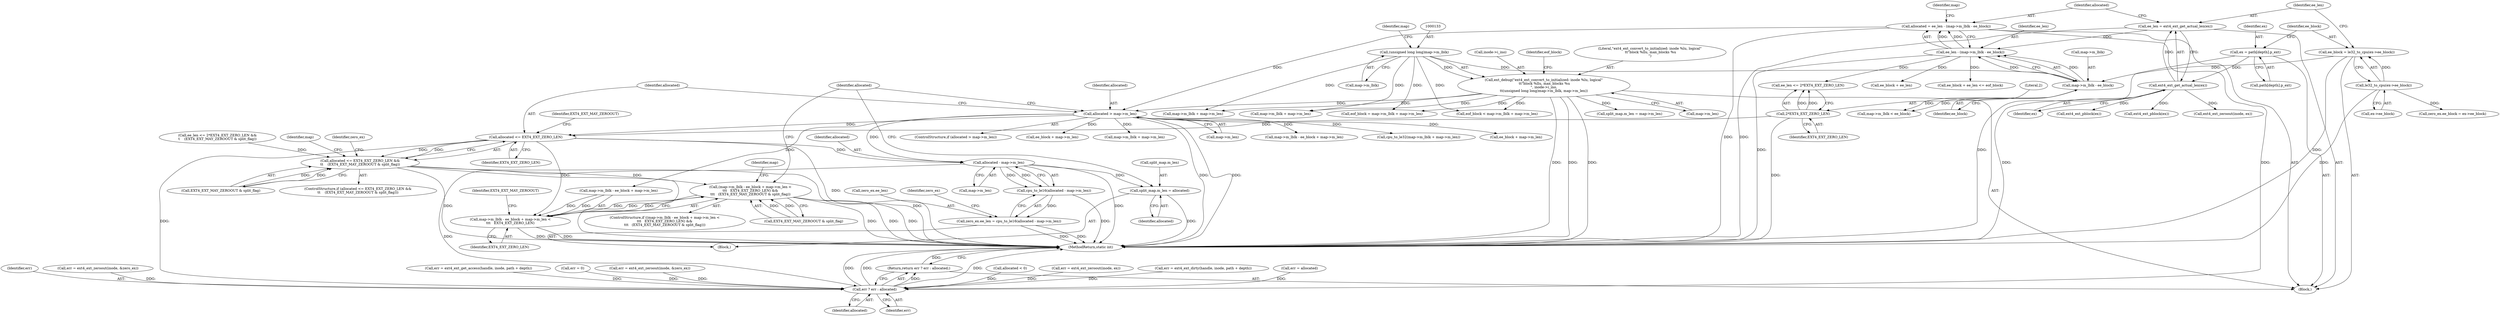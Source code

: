 digraph "0_linux_667eff35a1f56fa74ce98a0c7c29a40adc1ba4e3@API" {
"1000292" [label="(Call,allocated <= EXT4_EXT_ZERO_LEN)"];
"1000284" [label="(Call,allocated > map->m_len)"];
"1000199" [label="(Call,allocated = ee_len - (map->m_lblk - ee_block))"];
"1000201" [label="(Call,ee_len - (map->m_lblk - ee_block))"];
"1000195" [label="(Call,ee_len = ext4_ext_get_actual_len(ex))"];
"1000197" [label="(Call,ext4_ext_get_actual_len(ex))"];
"1000182" [label="(Call,ex = path[depth].p_ext)"];
"1000203" [label="(Call,map->m_lblk - ee_block)"];
"1000132" [label="(Call,(unsigned long long)map->m_lblk)"];
"1000189" [label="(Call,ee_block = le32_to_cpu(ex->ee_block))"];
"1000191" [label="(Call,le32_to_cpu(ex->ee_block))"];
"1000127" [label="(Call,ext_debug(\"ext4_ext_convert_to_initialized: inode %lu, logical\"\n \t\t\"block %llu, max_blocks %u\n\", inode->i_ino,\n\t\t(unsigned long long)map->m_lblk, map->m_len))"];
"1000228" [label="(Call,2*EXT4_EXT_ZERO_LEN)"];
"1000291" [label="(Call,allocated <= EXT4_EXT_ZERO_LEN &&\n\t\t    (EXT4_EXT_MAY_ZEROOUT & split_flag))"];
"1000355" [label="(Call,(map->m_lblk - ee_block + map->m_len <\n\t\t\t   EXT4_EXT_ZERO_LEN) &&\n\t\t\t   (EXT4_EXT_MAY_ZEROOUT & split_flag))"];
"1000316" [label="(Call,allocated - map->m_len)"];
"1000315" [label="(Call,cpu_to_le16(allocated - map->m_len))"];
"1000311" [label="(Call,zero_ex.ee_len = cpu_to_le16(allocated - map->m_len))"];
"1000348" [label="(Call,split_map.m_len = allocated)"];
"1000449" [label="(Call,err ? err : allocated)"];
"1000448" [label="(Return,return err ? err : allocated;)"];
"1000356" [label="(Call,map->m_lblk - ee_block + map->m_len <\n\t\t\t   EXT4_EXT_ZERO_LEN)"];
"1000325" [label="(Call,ext4_ext_pblock(ex))"];
"1000441" [label="(Call,allocated < 0)"];
"1000411" [label="(Call,map->m_lblk - ee_block + map->m_len)"];
"1000137" [label="(Call,map->m_len)"];
"1000298" [label="(Block,)"];
"1000448" [label="(Return,return err ? err : allocated;)"];
"1000303" [label="(Call,cpu_to_le32(map->m_lblk + map->m_len))"];
"1000317" [label="(Identifier,allocated)"];
"1000368" [label="(Identifier,EXT4_EXT_MAY_ZEROOUT)"];
"1000230" [label="(Identifier,EXT4_EXT_ZERO_LEN)"];
"1000415" [label="(Call,ee_block + map->m_len)"];
"1000209" [label="(Call,map->m_lblk < ee_block)"];
"1000235" [label="(Call,err = ext4_ext_zeroout(inode, ex))"];
"1000182" [label="(Call,ex = path[depth].p_ext)"];
"1000218" [label="(Call,ee_block + ee_len)"];
"1000190" [label="(Identifier,ee_block)"];
"1000129" [label="(Call,inode->i_ino)"];
"1000162" [label="(Call,map->m_lblk + map->m_len)"];
"1000138" [label="(Identifier,map)"];
"1000452" [label="(Identifier,allocated)"];
"1000294" [label="(Identifier,EXT4_EXT_ZERO_LEN)"];
"1000284" [label="(Call,allocated > map->m_len)"];
"1000169" [label="(Call,eof_block = map->m_lblk + map->m_len)"];
"1000160" [label="(Call,eof_block < map->m_lblk + map->m_len)"];
"1000217" [label="(Call,ee_block + ee_len <= eof_block)"];
"1000260" [label="(Call,err = ext4_ext_dirty(handle, inode, path + depth))"];
"1000315" [label="(Call,cpu_to_le16(allocated - map->m_len))"];
"1000285" [label="(Identifier,allocated)"];
"1000204" [label="(Call,map->m_lblk)"];
"1000449" [label="(Call,err ? err : allocated)"];
"1000127" [label="(Call,ext_debug(\"ext4_ext_convert_to_initialized: inode %lu, logical\"\n \t\t\"block %llu, max_blocks %u\n\", inode->i_ino,\n\t\t(unsigned long long)map->m_lblk, map->m_len))"];
"1000196" [label="(Identifier,ee_len)"];
"1000296" [label="(Identifier,EXT4_EXT_MAY_ZEROOUT)"];
"1000191" [label="(Call,le32_to_cpu(ex->ee_block))"];
"1000225" [label="(Call,ee_len <= 2*EXT4_EXT_ZERO_LEN &&\n\t    (EXT4_EXT_MAY_ZEROOUT & split_flag))"];
"1000295" [label="(Call,EXT4_EXT_MAY_ZEROOUT & split_flag)"];
"1000195" [label="(Call,ee_len = ext4_ext_get_actual_len(ex))"];
"1000318" [label="(Call,map->m_len)"];
"1000237" [label="(Call,ext4_ext_zeroout(inode, ex))"];
"1000359" [label="(Identifier,map)"];
"1000354" [label="(ControlStructure,if ((map->m_lblk - ee_block + map->m_len <\n\t\t\t   EXT4_EXT_ZERO_LEN) &&\n\t\t\t   (EXT4_EXT_MAY_ZEROOUT & split_flag)))"];
"1000203" [label="(Call,map->m_lblk - ee_block)"];
"1000192" [label="(Call,ex->ee_block)"];
"1000444" [label="(Call,err = allocated)"];
"1000141" [label="(Identifier,eof_block)"];
"1000349" [label="(Call,split_map.m_len)"];
"1000202" [label="(Identifier,ee_len)"];
"1000171" [label="(Call,map->m_lblk + map->m_len)"];
"1000450" [label="(Identifier,err)"];
"1000201" [label="(Call,ee_len - (map->m_lblk - ee_block))"];
"1000134" [label="(Call,map->m_lblk)"];
"1000366" [label="(Identifier,EXT4_EXT_ZERO_LEN)"];
"1000228" [label="(Call,2*EXT4_EXT_ZERO_LEN)"];
"1000312" [label="(Call,zero_ex.ee_len)"];
"1000290" [label="(ControlStructure,if (allocated <= EXT4_EXT_ZERO_LEN &&\n\t\t    (EXT4_EXT_MAY_ZEROOUT & split_flag)))"];
"1000283" [label="(ControlStructure,if (allocated > map->m_len))"];
"1000229" [label="(Literal,2)"];
"1000374" [label="(Identifier,map)"];
"1000316" [label="(Call,allocated - map->m_len)"];
"1000332" [label="(Call,err = ext4_ext_zeroout(inode, &zero_ex))"];
"1000243" [label="(Call,err = ext4_ext_get_access(handle, inode, path + depth))"];
"1000431" [label="(Identifier,allocated)"];
"1000311" [label="(Call,zero_ex.ee_len = cpu_to_le16(allocated - map->m_len))"];
"1000120" [label="(Call,err = 0)"];
"1000189" [label="(Call,ee_block = le32_to_cpu(ex->ee_block))"];
"1000198" [label="(Identifier,ex)"];
"1000361" [label="(Call,ee_block + map->m_len)"];
"1000110" [label="(Block,)"];
"1000301" [label="(Identifier,zero_ex)"];
"1000398" [label="(Call,ext4_ext_pblock(ex))"];
"1000183" [label="(Identifier,ex)"];
"1000352" [label="(Identifier,allocated)"];
"1000451" [label="(Identifier,err)"];
"1000323" [label="(Identifier,zero_ex)"];
"1000128" [label="(Literal,\"ext4_ext_convert_to_initialized: inode %lu, logical\"\n \t\t\"block %llu, max_blocks %u\n\")"];
"1000211" [label="(Identifier,map)"];
"1000453" [label="(MethodReturn,static int)"];
"1000292" [label="(Call,allocated <= EXT4_EXT_ZERO_LEN)"];
"1000286" [label="(Call,map->m_len)"];
"1000184" [label="(Call,path[depth].p_ext)"];
"1000226" [label="(Call,ee_len <= 2*EXT4_EXT_ZERO_LEN)"];
"1000355" [label="(Call,(map->m_lblk - ee_block + map->m_len <\n\t\t\t   EXT4_EXT_ZERO_LEN) &&\n\t\t\t   (EXT4_EXT_MAY_ZEROOUT & split_flag))"];
"1000367" [label="(Call,EXT4_EXT_MAY_ZEROOUT & split_flag)"];
"1000304" [label="(Call,map->m_lblk + map->m_len)"];
"1000132" [label="(Call,(unsigned long long)map->m_lblk)"];
"1000199" [label="(Call,allocated = ee_len - (map->m_lblk - ee_block))"];
"1000356" [label="(Call,map->m_lblk - ee_block + map->m_len <\n\t\t\t   EXT4_EXT_ZERO_LEN)"];
"1000357" [label="(Call,map->m_lblk - ee_block + map->m_len)"];
"1000276" [label="(Call,split_map.m_len = map->m_len)"];
"1000200" [label="(Identifier,allocated)"];
"1000207" [label="(Identifier,ee_block)"];
"1000293" [label="(Identifier,allocated)"];
"1000291" [label="(Call,allocated <= EXT4_EXT_ZERO_LEN &&\n\t\t    (EXT4_EXT_MAY_ZEROOUT & split_flag))"];
"1000197" [label="(Call,ext4_ext_get_actual_len(ex))"];
"1000378" [label="(Call,zero_ex.ee_block = ex->ee_block)"];
"1000400" [label="(Call,err = ext4_ext_zeroout(inode, &zero_ex))"];
"1000348" [label="(Call,split_map.m_len = allocated)"];
"1000292" -> "1000291"  [label="AST: "];
"1000292" -> "1000294"  [label="CFG: "];
"1000293" -> "1000292"  [label="AST: "];
"1000294" -> "1000292"  [label="AST: "];
"1000296" -> "1000292"  [label="CFG: "];
"1000291" -> "1000292"  [label="CFG: "];
"1000292" -> "1000453"  [label="DDG: "];
"1000292" -> "1000291"  [label="DDG: "];
"1000292" -> "1000291"  [label="DDG: "];
"1000284" -> "1000292"  [label="DDG: "];
"1000228" -> "1000292"  [label="DDG: "];
"1000292" -> "1000316"  [label="DDG: "];
"1000292" -> "1000356"  [label="DDG: "];
"1000292" -> "1000449"  [label="DDG: "];
"1000284" -> "1000283"  [label="AST: "];
"1000284" -> "1000286"  [label="CFG: "];
"1000285" -> "1000284"  [label="AST: "];
"1000286" -> "1000284"  [label="AST: "];
"1000293" -> "1000284"  [label="CFG: "];
"1000431" -> "1000284"  [label="CFG: "];
"1000284" -> "1000453"  [label="DDG: "];
"1000284" -> "1000453"  [label="DDG: "];
"1000199" -> "1000284"  [label="DDG: "];
"1000127" -> "1000284"  [label="DDG: "];
"1000284" -> "1000303"  [label="DDG: "];
"1000284" -> "1000304"  [label="DDG: "];
"1000284" -> "1000316"  [label="DDG: "];
"1000284" -> "1000357"  [label="DDG: "];
"1000284" -> "1000361"  [label="DDG: "];
"1000284" -> "1000411"  [label="DDG: "];
"1000284" -> "1000415"  [label="DDG: "];
"1000199" -> "1000110"  [label="AST: "];
"1000199" -> "1000201"  [label="CFG: "];
"1000200" -> "1000199"  [label="AST: "];
"1000201" -> "1000199"  [label="AST: "];
"1000211" -> "1000199"  [label="CFG: "];
"1000199" -> "1000453"  [label="DDG: "];
"1000201" -> "1000199"  [label="DDG: "];
"1000201" -> "1000199"  [label="DDG: "];
"1000199" -> "1000449"  [label="DDG: "];
"1000201" -> "1000203"  [label="CFG: "];
"1000202" -> "1000201"  [label="AST: "];
"1000203" -> "1000201"  [label="AST: "];
"1000201" -> "1000453"  [label="DDG: "];
"1000195" -> "1000201"  [label="DDG: "];
"1000203" -> "1000201"  [label="DDG: "];
"1000203" -> "1000201"  [label="DDG: "];
"1000201" -> "1000217"  [label="DDG: "];
"1000201" -> "1000218"  [label="DDG: "];
"1000201" -> "1000226"  [label="DDG: "];
"1000195" -> "1000110"  [label="AST: "];
"1000195" -> "1000197"  [label="CFG: "];
"1000196" -> "1000195"  [label="AST: "];
"1000197" -> "1000195"  [label="AST: "];
"1000200" -> "1000195"  [label="CFG: "];
"1000195" -> "1000453"  [label="DDG: "];
"1000197" -> "1000195"  [label="DDG: "];
"1000197" -> "1000198"  [label="CFG: "];
"1000198" -> "1000197"  [label="AST: "];
"1000197" -> "1000453"  [label="DDG: "];
"1000182" -> "1000197"  [label="DDG: "];
"1000197" -> "1000237"  [label="DDG: "];
"1000197" -> "1000325"  [label="DDG: "];
"1000197" -> "1000398"  [label="DDG: "];
"1000182" -> "1000110"  [label="AST: "];
"1000182" -> "1000184"  [label="CFG: "];
"1000183" -> "1000182"  [label="AST: "];
"1000184" -> "1000182"  [label="AST: "];
"1000190" -> "1000182"  [label="CFG: "];
"1000182" -> "1000453"  [label="DDG: "];
"1000203" -> "1000207"  [label="CFG: "];
"1000204" -> "1000203"  [label="AST: "];
"1000207" -> "1000203"  [label="AST: "];
"1000132" -> "1000203"  [label="DDG: "];
"1000189" -> "1000203"  [label="DDG: "];
"1000203" -> "1000209"  [label="DDG: "];
"1000203" -> "1000209"  [label="DDG: "];
"1000132" -> "1000127"  [label="AST: "];
"1000132" -> "1000134"  [label="CFG: "];
"1000133" -> "1000132"  [label="AST: "];
"1000134" -> "1000132"  [label="AST: "];
"1000138" -> "1000132"  [label="CFG: "];
"1000132" -> "1000127"  [label="DDG: "];
"1000132" -> "1000160"  [label="DDG: "];
"1000132" -> "1000162"  [label="DDG: "];
"1000132" -> "1000169"  [label="DDG: "];
"1000132" -> "1000171"  [label="DDG: "];
"1000189" -> "1000110"  [label="AST: "];
"1000189" -> "1000191"  [label="CFG: "];
"1000190" -> "1000189"  [label="AST: "];
"1000191" -> "1000189"  [label="AST: "];
"1000196" -> "1000189"  [label="CFG: "];
"1000189" -> "1000453"  [label="DDG: "];
"1000191" -> "1000189"  [label="DDG: "];
"1000191" -> "1000192"  [label="CFG: "];
"1000192" -> "1000191"  [label="AST: "];
"1000191" -> "1000453"  [label="DDG: "];
"1000191" -> "1000378"  [label="DDG: "];
"1000127" -> "1000110"  [label="AST: "];
"1000127" -> "1000137"  [label="CFG: "];
"1000128" -> "1000127"  [label="AST: "];
"1000129" -> "1000127"  [label="AST: "];
"1000137" -> "1000127"  [label="AST: "];
"1000141" -> "1000127"  [label="CFG: "];
"1000127" -> "1000453"  [label="DDG: "];
"1000127" -> "1000453"  [label="DDG: "];
"1000127" -> "1000453"  [label="DDG: "];
"1000127" -> "1000160"  [label="DDG: "];
"1000127" -> "1000162"  [label="DDG: "];
"1000127" -> "1000169"  [label="DDG: "];
"1000127" -> "1000171"  [label="DDG: "];
"1000127" -> "1000276"  [label="DDG: "];
"1000228" -> "1000226"  [label="AST: "];
"1000228" -> "1000230"  [label="CFG: "];
"1000229" -> "1000228"  [label="AST: "];
"1000230" -> "1000228"  [label="AST: "];
"1000226" -> "1000228"  [label="CFG: "];
"1000228" -> "1000453"  [label="DDG: "];
"1000228" -> "1000226"  [label="DDG: "];
"1000228" -> "1000226"  [label="DDG: "];
"1000291" -> "1000290"  [label="AST: "];
"1000291" -> "1000295"  [label="CFG: "];
"1000295" -> "1000291"  [label="AST: "];
"1000301" -> "1000291"  [label="CFG: "];
"1000359" -> "1000291"  [label="CFG: "];
"1000291" -> "1000453"  [label="DDG: "];
"1000291" -> "1000453"  [label="DDG: "];
"1000291" -> "1000453"  [label="DDG: "];
"1000295" -> "1000291"  [label="DDG: "];
"1000295" -> "1000291"  [label="DDG: "];
"1000225" -> "1000291"  [label="DDG: "];
"1000291" -> "1000355"  [label="DDG: "];
"1000355" -> "1000354"  [label="AST: "];
"1000355" -> "1000356"  [label="CFG: "];
"1000355" -> "1000367"  [label="CFG: "];
"1000356" -> "1000355"  [label="AST: "];
"1000367" -> "1000355"  [label="AST: "];
"1000374" -> "1000355"  [label="CFG: "];
"1000431" -> "1000355"  [label="CFG: "];
"1000355" -> "1000453"  [label="DDG: "];
"1000355" -> "1000453"  [label="DDG: "];
"1000355" -> "1000453"  [label="DDG: "];
"1000356" -> "1000355"  [label="DDG: "];
"1000356" -> "1000355"  [label="DDG: "];
"1000367" -> "1000355"  [label="DDG: "];
"1000367" -> "1000355"  [label="DDG: "];
"1000316" -> "1000315"  [label="AST: "];
"1000316" -> "1000318"  [label="CFG: "];
"1000317" -> "1000316"  [label="AST: "];
"1000318" -> "1000316"  [label="AST: "];
"1000315" -> "1000316"  [label="CFG: "];
"1000316" -> "1000453"  [label="DDG: "];
"1000316" -> "1000315"  [label="DDG: "];
"1000316" -> "1000315"  [label="DDG: "];
"1000316" -> "1000348"  [label="DDG: "];
"1000316" -> "1000449"  [label="DDG: "];
"1000315" -> "1000311"  [label="AST: "];
"1000311" -> "1000315"  [label="CFG: "];
"1000315" -> "1000453"  [label="DDG: "];
"1000315" -> "1000311"  [label="DDG: "];
"1000311" -> "1000298"  [label="AST: "];
"1000312" -> "1000311"  [label="AST: "];
"1000323" -> "1000311"  [label="CFG: "];
"1000311" -> "1000453"  [label="DDG: "];
"1000311" -> "1000453"  [label="DDG: "];
"1000348" -> "1000298"  [label="AST: "];
"1000348" -> "1000352"  [label="CFG: "];
"1000349" -> "1000348"  [label="AST: "];
"1000352" -> "1000348"  [label="AST: "];
"1000431" -> "1000348"  [label="CFG: "];
"1000348" -> "1000453"  [label="DDG: "];
"1000449" -> "1000448"  [label="AST: "];
"1000449" -> "1000451"  [label="CFG: "];
"1000449" -> "1000452"  [label="CFG: "];
"1000450" -> "1000449"  [label="AST: "];
"1000451" -> "1000449"  [label="AST: "];
"1000452" -> "1000449"  [label="AST: "];
"1000448" -> "1000449"  [label="CFG: "];
"1000449" -> "1000453"  [label="DDG: "];
"1000449" -> "1000453"  [label="DDG: "];
"1000449" -> "1000453"  [label="DDG: "];
"1000449" -> "1000448"  [label="DDG: "];
"1000332" -> "1000449"  [label="DDG: "];
"1000235" -> "1000449"  [label="DDG: "];
"1000400" -> "1000449"  [label="DDG: "];
"1000120" -> "1000449"  [label="DDG: "];
"1000444" -> "1000449"  [label="DDG: "];
"1000243" -> "1000449"  [label="DDG: "];
"1000260" -> "1000449"  [label="DDG: "];
"1000441" -> "1000449"  [label="DDG: "];
"1000448" -> "1000110"  [label="AST: "];
"1000453" -> "1000448"  [label="CFG: "];
"1000448" -> "1000453"  [label="DDG: "];
"1000356" -> "1000366"  [label="CFG: "];
"1000357" -> "1000356"  [label="AST: "];
"1000366" -> "1000356"  [label="AST: "];
"1000368" -> "1000356"  [label="CFG: "];
"1000356" -> "1000453"  [label="DDG: "];
"1000356" -> "1000453"  [label="DDG: "];
"1000357" -> "1000356"  [label="DDG: "];
"1000357" -> "1000356"  [label="DDG: "];
}
